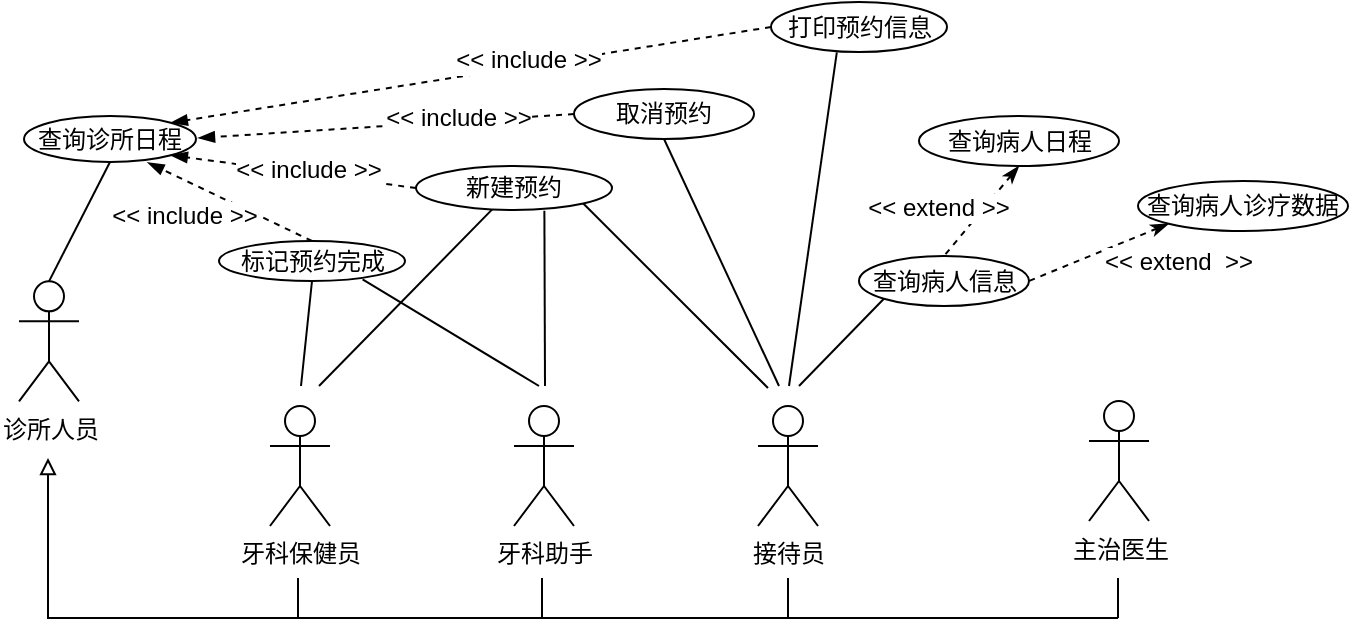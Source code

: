 <mxfile version="12.1.0" type="device" pages="10"><diagram id="77ZW_07QXnR_3LHh7D_N" name="用例图"><mxGraphModel dx="778" dy="600" grid="1" gridSize="10" guides="1" tooltips="1" connect="1" arrows="1" fold="1" page="1" pageScale="1" pageWidth="827" pageHeight="1169" math="0" shadow="0"><root><mxCell id="0"/><mxCell id="1" parent="0"/><mxCell id="6NmwBZyrEyb1_ZnRbMCS-1" value="主治医生" style="shape=umlActor;verticalLabelPosition=bottom;labelBackgroundColor=#ffffff;verticalAlign=top;html=1;outlineConnect=0;" parent="1" vertex="1"><mxGeometry x="615.5" y="771.5" width="30" height="60" as="geometry"/></mxCell><mxCell id="6NmwBZyrEyb1_ZnRbMCS-69" style="edgeStyle=none;rounded=0;orthogonalLoop=1;jettySize=auto;html=1;entryX=0.772;entryY=0.962;entryDx=0;entryDy=0;entryPerimeter=0;endArrow=none;endFill=0;" parent="1" target="6NmwBZyrEyb1_ZnRbMCS-22" edge="1"><mxGeometry relative="1" as="geometry"><mxPoint x="340.5" y="764" as="sourcePoint"/></mxGeometry></mxCell><mxCell id="6NmwBZyrEyb1_ZnRbMCS-71" style="edgeStyle=none;rounded=0;orthogonalLoop=1;jettySize=auto;html=1;entryX=0.655;entryY=1.019;entryDx=0;entryDy=0;entryPerimeter=0;endArrow=none;endFill=0;" parent="1" target="6NmwBZyrEyb1_ZnRbMCS-21" edge="1"><mxGeometry relative="1" as="geometry"><mxPoint x="343.5" y="764" as="sourcePoint"/></mxGeometry></mxCell><mxCell id="6NmwBZyrEyb1_ZnRbMCS-2" value="牙科助手" style="shape=umlActor;verticalLabelPosition=bottom;labelBackgroundColor=#ffffff;verticalAlign=top;html=1;outlineConnect=0;" parent="1" vertex="1"><mxGeometry x="328" y="774" width="30" height="60" as="geometry"/></mxCell><mxCell id="6NmwBZyrEyb1_ZnRbMCS-68" style="edgeStyle=none;rounded=0;orthogonalLoop=1;jettySize=auto;html=1;entryX=0.5;entryY=1;entryDx=0;entryDy=0;endArrow=none;endFill=0;" parent="1" target="6NmwBZyrEyb1_ZnRbMCS-22" edge="1"><mxGeometry relative="1" as="geometry"><mxPoint x="221.5" y="764" as="sourcePoint"/></mxGeometry></mxCell><mxCell id="6NmwBZyrEyb1_ZnRbMCS-70" style="edgeStyle=none;rounded=0;orthogonalLoop=1;jettySize=auto;html=1;entryX=0.395;entryY=0.958;entryDx=0;entryDy=0;entryPerimeter=0;endArrow=none;endFill=0;" parent="1" target="6NmwBZyrEyb1_ZnRbMCS-21" edge="1"><mxGeometry relative="1" as="geometry"><mxPoint x="230.5" y="764" as="sourcePoint"/></mxGeometry></mxCell><mxCell id="6NmwBZyrEyb1_ZnRbMCS-6" value="牙科保健员" style="shape=umlActor;verticalLabelPosition=bottom;labelBackgroundColor=#ffffff;verticalAlign=top;html=1;outlineConnect=0;" parent="1" vertex="1"><mxGeometry x="206" y="774" width="30" height="60" as="geometry"/></mxCell><mxCell id="6NmwBZyrEyb1_ZnRbMCS-47" style="edgeStyle=none;rounded=0;orthogonalLoop=1;jettySize=auto;html=1;entryX=0;entryY=1;entryDx=0;entryDy=0;endArrow=none;endFill=0;" parent="1" target="6NmwBZyrEyb1_ZnRbMCS-35" edge="1"><mxGeometry relative="1" as="geometry"><mxPoint x="470.5" y="764" as="sourcePoint"/></mxGeometry></mxCell><mxCell id="6NmwBZyrEyb1_ZnRbMCS-63" style="edgeStyle=none;rounded=0;orthogonalLoop=1;jettySize=auto;html=1;entryX=0.374;entryY=1.006;entryDx=0;entryDy=0;entryPerimeter=0;endArrow=none;endFill=0;" parent="1" target="6NmwBZyrEyb1_ZnRbMCS-23" edge="1"><mxGeometry relative="1" as="geometry"><mxPoint x="465.5" y="764" as="sourcePoint"/></mxGeometry></mxCell><mxCell id="6NmwBZyrEyb1_ZnRbMCS-64" style="edgeStyle=none;rounded=0;orthogonalLoop=1;jettySize=auto;html=1;entryX=0.5;entryY=1;entryDx=0;entryDy=0;endArrow=none;endFill=0;" parent="1" target="6NmwBZyrEyb1_ZnRbMCS-31" edge="1"><mxGeometry relative="1" as="geometry"><mxPoint x="460.5" y="764" as="sourcePoint"/></mxGeometry></mxCell><mxCell id="6NmwBZyrEyb1_ZnRbMCS-7" value="接待员" style="shape=umlActor;verticalLabelPosition=bottom;labelBackgroundColor=#ffffff;verticalAlign=top;html=1;outlineConnect=0;" parent="1" vertex="1"><mxGeometry x="450" y="774" width="30" height="60" as="geometry"/></mxCell><mxCell id="6NmwBZyrEyb1_ZnRbMCS-8" value="查询诊所日程" style="ellipse;whiteSpace=wrap;html=1;" parent="1" vertex="1"><mxGeometry x="83" y="629" width="86" height="23" as="geometry"/></mxCell><mxCell id="6NmwBZyrEyb1_ZnRbMCS-66" style="edgeStyle=none;rounded=0;orthogonalLoop=1;jettySize=auto;html=1;exitX=0.5;exitY=0;exitDx=0;exitDy=0;exitPerimeter=0;entryX=0.5;entryY=1;entryDx=0;entryDy=0;endArrow=none;endFill=0;" parent="1" source="6NmwBZyrEyb1_ZnRbMCS-9" target="6NmwBZyrEyb1_ZnRbMCS-8" edge="1"><mxGeometry relative="1" as="geometry"/></mxCell><mxCell id="6NmwBZyrEyb1_ZnRbMCS-9" value="诊所人员" style="shape=umlActor;verticalLabelPosition=bottom;labelBackgroundColor=#ffffff;verticalAlign=top;html=1;" parent="1" vertex="1"><mxGeometry x="80.5" y="711.672" width="30" height="60" as="geometry"/></mxCell><mxCell id="6NmwBZyrEyb1_ZnRbMCS-82" style="edgeStyle=none;rounded=0;orthogonalLoop=1;jettySize=auto;html=1;exitX=0;exitY=0.5;exitDx=0;exitDy=0;entryX=1;entryY=1;entryDx=0;entryDy=0;dashed=1;startArrow=none;startFill=0;endArrow=blockThin;endFill=1;" parent="1" source="6NmwBZyrEyb1_ZnRbMCS-21" target="6NmwBZyrEyb1_ZnRbMCS-8" edge="1"><mxGeometry relative="1" as="geometry"/></mxCell><mxCell id="6NmwBZyrEyb1_ZnRbMCS-86" value="&amp;lt;&amp;lt; include &amp;gt;&amp;gt;" style="text;html=1;resizable=0;points=[];align=center;verticalAlign=middle;labelBackgroundColor=#ffffff;" parent="6NmwBZyrEyb1_ZnRbMCS-82" vertex="1" connectable="0"><mxGeometry x="0.204" y="-2" relative="1" as="geometry"><mxPoint x="19" y="3" as="offset"/></mxGeometry></mxCell><mxCell id="iF9eXCppgcIFvXe-hCqy-1" style="rounded=0;orthogonalLoop=1;jettySize=auto;html=1;exitX=1;exitY=1;exitDx=0;exitDy=0;endArrow=none;endFill=0;" parent="1" source="6NmwBZyrEyb1_ZnRbMCS-21" edge="1"><mxGeometry relative="1" as="geometry"><mxPoint x="455" y="765" as="targetPoint"/></mxGeometry></mxCell><mxCell id="6NmwBZyrEyb1_ZnRbMCS-21" value="新建预约" style="ellipse;whiteSpace=wrap;html=1;" parent="1" vertex="1"><mxGeometry x="279" y="654" width="98" height="22" as="geometry"/></mxCell><mxCell id="6NmwBZyrEyb1_ZnRbMCS-83" style="edgeStyle=none;rounded=0;orthogonalLoop=1;jettySize=auto;html=1;exitX=0.5;exitY=0;exitDx=0;exitDy=0;entryX=0.718;entryY=1.009;entryDx=0;entryDy=0;entryPerimeter=0;dashed=1;startArrow=none;startFill=0;endArrow=blockThin;endFill=1;" parent="1" source="6NmwBZyrEyb1_ZnRbMCS-22" target="6NmwBZyrEyb1_ZnRbMCS-8" edge="1"><mxGeometry relative="1" as="geometry"/></mxCell><mxCell id="6NmwBZyrEyb1_ZnRbMCS-88" value="&amp;lt;&amp;lt; include &amp;gt;&amp;gt;" style="text;html=1;resizable=0;points=[];align=center;verticalAlign=middle;labelBackgroundColor=#ffffff;" parent="6NmwBZyrEyb1_ZnRbMCS-83" vertex="1" connectable="0"><mxGeometry x="0.311" y="-1" relative="1" as="geometry"><mxPoint x="-10.5" y="14.5" as="offset"/></mxGeometry></mxCell><mxCell id="6NmwBZyrEyb1_ZnRbMCS-22" value="标记预约完成" style="ellipse;whiteSpace=wrap;html=1;" parent="1" vertex="1"><mxGeometry x="180.5" y="691.5" width="93" height="20" as="geometry"/></mxCell><mxCell id="6NmwBZyrEyb1_ZnRbMCS-80" style="edgeStyle=none;rounded=0;orthogonalLoop=1;jettySize=auto;html=1;exitX=0;exitY=0.5;exitDx=0;exitDy=0;entryX=1;entryY=0;entryDx=0;entryDy=0;startArrow=none;startFill=0;endArrow=blockThin;endFill=1;dashed=1;" parent="1" source="6NmwBZyrEyb1_ZnRbMCS-23" target="6NmwBZyrEyb1_ZnRbMCS-8" edge="1"><mxGeometry relative="1" as="geometry"/></mxCell><mxCell id="6NmwBZyrEyb1_ZnRbMCS-84" value="&amp;lt;&amp;lt; include &amp;gt;&amp;gt;" style="text;html=1;resizable=0;points=[];align=center;verticalAlign=middle;labelBackgroundColor=#ffffff;" parent="6NmwBZyrEyb1_ZnRbMCS-80" vertex="1" connectable="0"><mxGeometry x="-0.087" y="-2" relative="1" as="geometry"><mxPoint x="15.5" y="-3.5" as="offset"/></mxGeometry></mxCell><mxCell id="6NmwBZyrEyb1_ZnRbMCS-23" value="打印预约信息" style="ellipse;whiteSpace=wrap;html=1;" parent="1" vertex="1"><mxGeometry x="456.5" y="572" width="88" height="25" as="geometry"/></mxCell><mxCell id="6NmwBZyrEyb1_ZnRbMCS-81" style="edgeStyle=none;rounded=0;orthogonalLoop=1;jettySize=auto;html=1;exitX=0;exitY=0.5;exitDx=0;exitDy=0;dashed=1;startArrow=none;startFill=0;endArrow=blockThin;endFill=1;" parent="1" source="6NmwBZyrEyb1_ZnRbMCS-31" edge="1"><mxGeometry relative="1" as="geometry"><mxPoint x="170" y="640.0" as="targetPoint"/></mxGeometry></mxCell><mxCell id="6NmwBZyrEyb1_ZnRbMCS-85" value="&amp;lt;&amp;lt; include &amp;gt;&amp;gt;" style="text;html=1;resizable=0;points=[];align=center;verticalAlign=middle;labelBackgroundColor=#ffffff;" parent="6NmwBZyrEyb1_ZnRbMCS-81" vertex="1" connectable="0"><mxGeometry x="-0.086" relative="1" as="geometry"><mxPoint x="27.5" y="-3.5" as="offset"/></mxGeometry></mxCell><mxCell id="6NmwBZyrEyb1_ZnRbMCS-31" value="取消预约" style="ellipse;whiteSpace=wrap;html=1;" parent="1" vertex="1"><mxGeometry x="358" y="615.5" width="90" height="25" as="geometry"/></mxCell><mxCell id="6NmwBZyrEyb1_ZnRbMCS-35" value="查询病人信息" style="ellipse;whiteSpace=wrap;html=1;" parent="1" vertex="1"><mxGeometry x="500.5" y="699" width="85" height="25" as="geometry"/></mxCell><mxCell id="6NmwBZyrEyb1_ZnRbMCS-54" style="edgeStyle=none;rounded=0;orthogonalLoop=1;jettySize=auto;html=1;exitX=0.5;exitY=1;exitDx=0;exitDy=0;entryX=0.5;entryY=0;entryDx=0;entryDy=0;endArrow=none;endFill=0;dashed=1;startArrow=classicThin;startFill=1;" parent="1" source="6NmwBZyrEyb1_ZnRbMCS-39" target="6NmwBZyrEyb1_ZnRbMCS-35" edge="1"><mxGeometry relative="1" as="geometry"/></mxCell><mxCell id="6NmwBZyrEyb1_ZnRbMCS-72" value="&amp;lt;&amp;lt; extend &amp;gt;&amp;gt;" style="text;html=1;resizable=0;points=[];align=center;verticalAlign=middle;labelBackgroundColor=#ffffff;rotation=0;" parent="6NmwBZyrEyb1_ZnRbMCS-54" vertex="1" connectable="0"><mxGeometry x="0.32" y="-2" relative="1" as="geometry"><mxPoint x="-14.5" y="-8" as="offset"/></mxGeometry></mxCell><mxCell id="6NmwBZyrEyb1_ZnRbMCS-39" value="查询病人日程" style="ellipse;whiteSpace=wrap;html=1;" parent="1" vertex="1"><mxGeometry x="530.5" y="629" width="100" height="25" as="geometry"/></mxCell><mxCell id="6NmwBZyrEyb1_ZnRbMCS-53" style="edgeStyle=none;rounded=0;orthogonalLoop=1;jettySize=auto;html=1;exitX=0;exitY=1;exitDx=0;exitDy=0;endArrow=none;endFill=0;entryX=1;entryY=0.5;entryDx=0;entryDy=0;dashed=1;startArrow=classicThin;startFill=1;" parent="1" source="6NmwBZyrEyb1_ZnRbMCS-40" target="6NmwBZyrEyb1_ZnRbMCS-35" edge="1"><mxGeometry relative="1" as="geometry"><mxPoint x="600" y="712" as="targetPoint"/></mxGeometry></mxCell><mxCell id="6NmwBZyrEyb1_ZnRbMCS-73" value="&amp;lt;&amp;lt; extend&amp;nbsp; &amp;gt;&amp;gt;" style="text;html=1;resizable=0;points=[];align=center;verticalAlign=middle;labelBackgroundColor=#ffffff;rotation=0;" parent="6NmwBZyrEyb1_ZnRbMCS-53" vertex="1" connectable="0"><mxGeometry x="-0.439" y="-1" relative="1" as="geometry"><mxPoint x="24.5" y="11.5" as="offset"/></mxGeometry></mxCell><mxCell id="6NmwBZyrEyb1_ZnRbMCS-40" value="查询病人诊疗数据" style="ellipse;whiteSpace=wrap;html=1;" parent="1" vertex="1"><mxGeometry x="640" y="661.5" width="105" height="25" as="geometry"/></mxCell><mxCell id="6NmwBZyrEyb1_ZnRbMCS-74" value="" style="endArrow=none;html=1;rounded=0;endFill=0;startArrow=block;startFill=0;" parent="1" edge="1"><mxGeometry width="50" height="50" relative="1" as="geometry"><mxPoint x="95" y="800" as="sourcePoint"/><mxPoint x="220" y="860" as="targetPoint"/><Array as="points"><mxPoint x="95" y="880"/><mxPoint x="220" y="880"/></Array></mxGeometry></mxCell><mxCell id="6NmwBZyrEyb1_ZnRbMCS-75" value="" style="endArrow=none;html=1;" parent="1" edge="1"><mxGeometry width="50" height="50" relative="1" as="geometry"><mxPoint x="220" y="880" as="sourcePoint"/><mxPoint x="630" y="880" as="targetPoint"/></mxGeometry></mxCell><mxCell id="6NmwBZyrEyb1_ZnRbMCS-76" value="" style="endArrow=none;html=1;" parent="1" edge="1"><mxGeometry width="50" height="50" relative="1" as="geometry"><mxPoint x="342" y="880" as="sourcePoint"/><mxPoint x="342" y="860" as="targetPoint"/></mxGeometry></mxCell><mxCell id="6NmwBZyrEyb1_ZnRbMCS-77" value="" style="endArrow=none;html=1;" parent="1" edge="1"><mxGeometry width="50" height="50" relative="1" as="geometry"><mxPoint x="465" y="880" as="sourcePoint"/><mxPoint x="465" y="860" as="targetPoint"/></mxGeometry></mxCell><mxCell id="6NmwBZyrEyb1_ZnRbMCS-78" value="" style="endArrow=none;html=1;" parent="1" edge="1"><mxGeometry width="50" height="50" relative="1" as="geometry"><mxPoint x="630" y="880" as="sourcePoint"/><mxPoint x="630" y="860" as="targetPoint"/></mxGeometry></mxCell></root></mxGraphModel></diagram><diagram id="ztJBYuQDMC0OkqOTJd6g" name="活动图-查询诊所日程"><mxGraphModel dx="932" dy="721" grid="1" gridSize="10" guides="1" tooltips="1" connect="1" arrows="1" fold="1" page="1" pageScale="1" pageWidth="827" pageHeight="1169" math="0" shadow="0"><root><mxCell id="mCsLAHJUln3MBUo-aoWp-0"/><mxCell id="mCsLAHJUln3MBUo-aoWp-1" parent="mCsLAHJUln3MBUo-aoWp-0"/><mxCell id="bBFN0xg9h87BeL449ZDH-0" value="" style="ellipse;html=1;shape=startState;fillColor=#000000;strokeColor=#ff0000;" parent="mCsLAHJUln3MBUo-aoWp-1" vertex="1"><mxGeometry x="135" y="80" width="30" height="30" as="geometry"/></mxCell><mxCell id="bBFN0xg9h87BeL449ZDH-1" value="" style="edgeStyle=orthogonalEdgeStyle;html=1;verticalAlign=bottom;endArrow=open;endSize=8;strokeColor=#ff0000;entryX=0.5;entryY=0;entryDx=0;entryDy=0;" parent="mCsLAHJUln3MBUo-aoWp-1" source="bBFN0xg9h87BeL449ZDH-0" target="bBFN0xg9h87BeL449ZDH-4" edge="1"><mxGeometry relative="1" as="geometry"><mxPoint x="150" y="160" as="targetPoint"/></mxGeometry></mxCell><mxCell id="bBFN0xg9h87BeL449ZDH-3" value="终端用户界面" style="text;align=center;fontStyle=1;verticalAlign=middle;spacingLeft=3;spacingRight=3;strokeColor=none;rotatable=0;points=[[0,0.5],[1,0.5]];portConstraint=eastwest;" parent="mCsLAHJUln3MBUo-aoWp-1" vertex="1"><mxGeometry x="110" y="40" width="80" height="26" as="geometry"/></mxCell><mxCell id="bBFN0xg9h87BeL449ZDH-4" value="获取待查询日程的起止时间" style="rounded=1;whiteSpace=wrap;html=1;arcSize=40;fontColor=#000000;fillColor=#ffffc0;strokeColor=#ff0000;" parent="mCsLAHJUln3MBUo-aoWp-1" vertex="1"><mxGeometry x="75" y="150" width="150" height="40" as="geometry"/></mxCell><mxCell id="bBFN0xg9h87BeL449ZDH-6" value="预约数据存储服务" style="text;align=center;fontStyle=1;verticalAlign=middle;spacingLeft=3;spacingRight=3;strokeColor=none;rotatable=0;points=[[0,0.5],[1,0.5]];portConstraint=eastwest;" parent="mCsLAHJUln3MBUo-aoWp-1" vertex="1"><mxGeometry x="375" y="40" width="80" height="26" as="geometry"/></mxCell><mxCell id="bBFN0xg9h87BeL449ZDH-14" value="" style="line;strokeWidth=1;fillColor=none;align=left;verticalAlign=middle;spacingTop=-1;spacingLeft=3;spacingRight=3;rotatable=0;labelPosition=right;points=[];portConstraint=eastwest;direction=south;" parent="mCsLAHJUln3MBUo-aoWp-1" vertex="1"><mxGeometry x="290" y="45" width="8" height="495" as="geometry"/></mxCell><mxCell id="bBFN0xg9h87BeL449ZDH-15" value="查询起止时间内的预约" style="rounded=1;whiteSpace=wrap;html=1;arcSize=40;fontColor=#000000;fillColor=#ffffc0;strokeColor=#ff0000;" parent="mCsLAHJUln3MBUo-aoWp-1" vertex="1"><mxGeometry x="350" y="220" width="130" height="40" as="geometry"/></mxCell><mxCell id="bBFN0xg9h87BeL449ZDH-17" value="将预约显示在日程表中" style="rounded=1;whiteSpace=wrap;html=1;arcSize=40;fontColor=#000000;fillColor=#ffffc0;strokeColor=#ff0000;" parent="mCsLAHJUln3MBUo-aoWp-1" vertex="1"><mxGeometry x="82.5" y="300" width="135" height="40" as="geometry"/></mxCell><mxCell id="bBFN0xg9h87BeL449ZDH-21" value="" style="edgeStyle=orthogonalEdgeStyle;html=1;verticalAlign=bottom;endArrow=open;endSize=8;strokeColor=#ff0000;exitX=0.5;exitY=1;exitDx=0;exitDy=0;entryX=1;entryY=0.5;entryDx=0;entryDy=0;" parent="mCsLAHJUln3MBUo-aoWp-1" source="bBFN0xg9h87BeL449ZDH-15" target="bBFN0xg9h87BeL449ZDH-17" edge="1"><mxGeometry relative="1" as="geometry"><mxPoint x="560" y="550" as="targetPoint"/><mxPoint x="510" y="510" as="sourcePoint"/></mxGeometry></mxCell><mxCell id="bBFN0xg9h87BeL449ZDH-24" value="" style="ellipse;html=1;shape=endState;fillColor=#000000;strokeColor=#ff0000;" parent="mCsLAHJUln3MBUo-aoWp-1" vertex="1"><mxGeometry x="135" y="500" width="30" height="30" as="geometry"/></mxCell><mxCell id="bBFN0xg9h87BeL449ZDH-32" value="" style="edgeStyle=orthogonalEdgeStyle;html=1;verticalAlign=bottom;endArrow=open;endSize=8;strokeColor=#ff0000;exitX=0.5;exitY=1;exitDx=0;exitDy=0;entryX=0;entryY=0.5;entryDx=0;entryDy=0;" parent="mCsLAHJUln3MBUo-aoWp-1" source="bBFN0xg9h87BeL449ZDH-4" target="bBFN0xg9h87BeL449ZDH-15" edge="1"><mxGeometry relative="1" as="geometry"><mxPoint x="150" y="250" as="targetPoint"/><mxPoint x="160" y="120" as="sourcePoint"/></mxGeometry></mxCell><mxCell id="3rSI5gJxvfdAwA6Yh5HH-0" value="" style="edgeStyle=orthogonalEdgeStyle;html=1;verticalAlign=bottom;endArrow=open;endSize=8;strokeColor=#ff0000;exitX=0.5;exitY=1;exitDx=0;exitDy=0;entryX=0.5;entryY=0;entryDx=0;entryDy=0;" edge="1" parent="mCsLAHJUln3MBUo-aoWp-1" source="bBFN0xg9h87BeL449ZDH-17" target="4MAVoloYKrHVtbG57q1t-0"><mxGeometry relative="1" as="geometry"><mxPoint x="150" y="410" as="targetPoint"/><mxPoint x="197" y="510" as="sourcePoint"/></mxGeometry></mxCell><mxCell id="4MAVoloYKrHVtbG57q1t-0" value="将日程表按条件过滤显示" style="rounded=1;whiteSpace=wrap;html=1;arcSize=40;fontColor=#000000;fillColor=#ffffc0;strokeColor=#ff0000;" vertex="1" parent="mCsLAHJUln3MBUo-aoWp-1"><mxGeometry x="75" y="400" width="150" height="40" as="geometry"/></mxCell><mxCell id="4MAVoloYKrHVtbG57q1t-1" value="" style="edgeStyle=orthogonalEdgeStyle;html=1;verticalAlign=bottom;endArrow=open;endSize=8;strokeColor=#ff0000;entryX=0.5;entryY=0;entryDx=0;entryDy=0;" edge="1" source="4MAVoloYKrHVtbG57q1t-0" parent="mCsLAHJUln3MBUo-aoWp-1" target="bBFN0xg9h87BeL449ZDH-24"><mxGeometry relative="1" as="geometry"><mxPoint x="150" y="480" as="targetPoint"/></mxGeometry></mxCell><mxCell id="4MAVoloYKrHVtbG57q1t-2" value="" style="edgeStyle=orthogonalEdgeStyle;html=1;verticalAlign=bottom;endArrow=open;endSize=8;strokeColor=#ff0000;exitX=0;exitY=0.5;exitDx=0;exitDy=0;entryX=0;entryY=0.5;entryDx=0;entryDy=0;" edge="1" parent="mCsLAHJUln3MBUo-aoWp-1" source="bBFN0xg9h87BeL449ZDH-17" target="bBFN0xg9h87BeL449ZDH-24"><mxGeometry relative="1" as="geometry"><mxPoint x="160" y="410" as="targetPoint"/><mxPoint x="160" y="350" as="sourcePoint"/><Array as="points"><mxPoint x="40" y="320"/><mxPoint x="40" y="515"/></Array></mxGeometry></mxCell></root></mxGraphModel></diagram><diagram id="XMKf3XpHvybx6-SY6Up3" name="活动图-标记预约完成"><mxGraphModel dx="932" dy="721" grid="1" gridSize="10" guides="1" tooltips="1" connect="1" arrows="1" fold="1" page="1" pageScale="1" pageWidth="827" pageHeight="1169" math="0" shadow="0"><root><mxCell id="JAzTSrhpiOXAblEAigMJ-0"/><mxCell id="JAzTSrhpiOXAblEAigMJ-1" parent="JAzTSrhpiOXAblEAigMJ-0"/><mxCell id="pvd_ajW76OhZMRTcEpw5-0" value="" style="ellipse;html=1;shape=startState;fillColor=#000000;strokeColor=#ff0000;" vertex="1" parent="JAzTSrhpiOXAblEAigMJ-1"><mxGeometry x="115" y="80" width="30" height="30" as="geometry"/></mxCell><mxCell id="pvd_ajW76OhZMRTcEpw5-1" value="" style="edgeStyle=orthogonalEdgeStyle;html=1;verticalAlign=bottom;endArrow=open;endSize=8;strokeColor=#ff0000;entryX=0.5;entryY=0;entryDx=0;entryDy=0;" edge="1" parent="JAzTSrhpiOXAblEAigMJ-1" source="pvd_ajW76OhZMRTcEpw5-0" target="pvd_ajW76OhZMRTcEpw5-6"><mxGeometry relative="1" as="geometry"><mxPoint x="130" y="150" as="targetPoint"/></mxGeometry></mxCell><mxCell id="pvd_ajW76OhZMRTcEpw5-2" value="终端用户界面" style="text;align=center;fontStyle=1;verticalAlign=middle;spacingLeft=3;spacingRight=3;strokeColor=none;rotatable=0;points=[[0,0.5],[1,0.5]];portConstraint=eastwest;" vertex="1" parent="JAzTSrhpiOXAblEAigMJ-1"><mxGeometry x="90" y="40" width="80" height="26" as="geometry"/></mxCell><mxCell id="pvd_ajW76OhZMRTcEpw5-3" value="将日程中选定的预约标记完成" style="rounded=1;whiteSpace=wrap;html=1;arcSize=40;fontColor=#000000;fillColor=#ffffc0;strokeColor=#ff0000;" vertex="1" parent="JAzTSrhpiOXAblEAigMJ-1"><mxGeometry x="290" y="230" width="168" height="40" as="geometry"/></mxCell><mxCell id="pvd_ajW76OhZMRTcEpw5-6" value="查询诊所日程" style="rounded=0;whiteSpace=wrap;html=1;arcSize=40;fontColor=#000000;fillColor=#ffffc0;strokeColor=#ff0000;" vertex="1" parent="JAzTSrhpiOXAblEAigMJ-1"><mxGeometry x="70" y="155" width="120" height="40" as="geometry"/></mxCell><mxCell id="pvd_ajW76OhZMRTcEpw5-7" value="" style="edgeStyle=orthogonalEdgeStyle;html=1;verticalAlign=bottom;endArrow=open;endSize=8;strokeColor=#ff0000;entryX=0;entryY=0.5;entryDx=0;entryDy=0;" edge="1" source="pvd_ajW76OhZMRTcEpw5-6" parent="JAzTSrhpiOXAblEAigMJ-1" target="pvd_ajW76OhZMRTcEpw5-3"><mxGeometry relative="1" as="geometry"><mxPoint x="200" y="250" as="targetPoint"/><Array as="points"><mxPoint x="130" y="250"/></Array></mxGeometry></mxCell><mxCell id="pvd_ajW76OhZMRTcEpw5-4" value="" style="ellipse;html=1;shape=endState;fillColor=#000000;strokeColor=#ff0000;" vertex="1" parent="JAzTSrhpiOXAblEAigMJ-1"><mxGeometry x="359" y="320" width="30" height="30" as="geometry"/></mxCell><mxCell id="V4nhCS0-5IJqe5U15Wkc-0" value="" style="edgeStyle=orthogonalEdgeStyle;html=1;verticalAlign=bottom;endArrow=open;endSize=8;strokeColor=#ff0000;exitX=0.5;exitY=1;exitDx=0;exitDy=0;" edge="1" parent="JAzTSrhpiOXAblEAigMJ-1" source="pvd_ajW76OhZMRTcEpw5-3" target="pvd_ajW76OhZMRTcEpw5-4"><mxGeometry relative="1" as="geometry"><mxPoint x="175" y="400" as="targetPoint"/><mxPoint x="175" y="280" as="sourcePoint"/><Array as="points"/></mxGeometry></mxCell><mxCell id="3IxkuNmGRK2LGZjrPU7F-0" value="预约数据存储服务" style="text;align=center;fontStyle=1;verticalAlign=middle;spacingLeft=3;spacingRight=3;strokeColor=none;rotatable=0;points=[[0,0.5],[1,0.5]];portConstraint=eastwest;" vertex="1" parent="JAzTSrhpiOXAblEAigMJ-1"><mxGeometry x="334" y="40" width="80" height="26" as="geometry"/></mxCell><mxCell id="3IxkuNmGRK2LGZjrPU7F-1" value="" style="line;strokeWidth=1;fillColor=none;align=left;verticalAlign=middle;spacingTop=-1;spacingLeft=3;spacingRight=3;rotatable=0;labelPosition=right;points=[];portConstraint=eastwest;direction=south;" vertex="1" parent="JAzTSrhpiOXAblEAigMJ-1"><mxGeometry x="224" y="45" width="8" height="315" as="geometry"/></mxCell></root></mxGraphModel></diagram><diagram id="NSsz2nye5_wKCsdAfBbz" name="活动图-取消预约"><mxGraphModel dx="792" dy="613" grid="1" gridSize="10" guides="1" tooltips="1" connect="1" arrows="1" fold="1" page="1" pageScale="1" pageWidth="827" pageHeight="1169" math="0" shadow="0"><root><mxCell id="wzwkcT4hwU6bkxEXOV-1-0"/><mxCell id="wzwkcT4hwU6bkxEXOV-1-1" parent="wzwkcT4hwU6bkxEXOV-1-0"/><mxCell id="3fqP87_d_ANFrjmHeB3s-0" value="" style="ellipse;html=1;shape=startState;fillColor=#000000;strokeColor=#ff0000;" vertex="1" parent="wzwkcT4hwU6bkxEXOV-1-1"><mxGeometry x="115" y="80" width="30" height="30" as="geometry"/></mxCell><mxCell id="3fqP87_d_ANFrjmHeB3s-1" value="" style="edgeStyle=orthogonalEdgeStyle;html=1;verticalAlign=bottom;endArrow=open;endSize=8;strokeColor=#ff0000;entryX=0.5;entryY=0;entryDx=0;entryDy=0;" edge="1" parent="wzwkcT4hwU6bkxEXOV-1-1" source="3fqP87_d_ANFrjmHeB3s-0" target="3fqP87_d_ANFrjmHeB3s-4"><mxGeometry relative="1" as="geometry"><mxPoint x="130" y="150" as="targetPoint"/></mxGeometry></mxCell><mxCell id="3fqP87_d_ANFrjmHeB3s-2" value="终端用户界面" style="text;align=center;fontStyle=1;verticalAlign=middle;spacingLeft=3;spacingRight=3;strokeColor=none;rotatable=0;points=[[0,0.5],[1,0.5]];portConstraint=eastwest;" vertex="1" parent="wzwkcT4hwU6bkxEXOV-1-1"><mxGeometry x="90" y="40" width="80" height="26" as="geometry"/></mxCell><mxCell id="3fqP87_d_ANFrjmHeB3s-3" value="将日程中选定的预约取消" style="rounded=1;whiteSpace=wrap;html=1;arcSize=40;fontColor=#000000;fillColor=#ffffc0;strokeColor=#ff0000;" vertex="1" parent="wzwkcT4hwU6bkxEXOV-1-1"><mxGeometry x="290" y="230" width="168" height="40" as="geometry"/></mxCell><mxCell id="3fqP87_d_ANFrjmHeB3s-4" value="查询诊所日程" style="rounded=0;whiteSpace=wrap;html=1;arcSize=40;fontColor=#000000;fillColor=#ffffc0;strokeColor=#ff0000;comic=0;" vertex="1" parent="wzwkcT4hwU6bkxEXOV-1-1"><mxGeometry x="70" y="155" width="120" height="40" as="geometry"/></mxCell><mxCell id="3fqP87_d_ANFrjmHeB3s-5" value="" style="edgeStyle=orthogonalEdgeStyle;html=1;verticalAlign=bottom;endArrow=open;endSize=8;strokeColor=#ff0000;entryX=0;entryY=0.5;entryDx=0;entryDy=0;" edge="1" parent="wzwkcT4hwU6bkxEXOV-1-1" source="3fqP87_d_ANFrjmHeB3s-4" target="3fqP87_d_ANFrjmHeB3s-3"><mxGeometry relative="1" as="geometry"><mxPoint x="200" y="250" as="targetPoint"/><Array as="points"><mxPoint x="130" y="250"/></Array></mxGeometry></mxCell><mxCell id="3fqP87_d_ANFrjmHeB3s-6" value="" style="ellipse;html=1;shape=endState;fillColor=#000000;strokeColor=#ff0000;" vertex="1" parent="wzwkcT4hwU6bkxEXOV-1-1"><mxGeometry x="359" y="320" width="30" height="30" as="geometry"/></mxCell><mxCell id="3fqP87_d_ANFrjmHeB3s-7" value="" style="edgeStyle=orthogonalEdgeStyle;html=1;verticalAlign=bottom;endArrow=open;endSize=8;strokeColor=#ff0000;exitX=0.5;exitY=1;exitDx=0;exitDy=0;" edge="1" parent="wzwkcT4hwU6bkxEXOV-1-1" source="3fqP87_d_ANFrjmHeB3s-3" target="3fqP87_d_ANFrjmHeB3s-6"><mxGeometry relative="1" as="geometry"><mxPoint x="175" y="400" as="targetPoint"/><mxPoint x="175" y="280" as="sourcePoint"/><Array as="points"/></mxGeometry></mxCell><mxCell id="3fqP87_d_ANFrjmHeB3s-8" value="预约数据存储服务" style="text;align=center;fontStyle=1;verticalAlign=middle;spacingLeft=3;spacingRight=3;strokeColor=none;rotatable=0;points=[[0,0.5],[1,0.5]];portConstraint=eastwest;" vertex="1" parent="wzwkcT4hwU6bkxEXOV-1-1"><mxGeometry x="334" y="40" width="80" height="26" as="geometry"/></mxCell><mxCell id="3fqP87_d_ANFrjmHeB3s-9" value="" style="line;strokeWidth=1;fillColor=none;align=left;verticalAlign=middle;spacingTop=-1;spacingLeft=3;spacingRight=3;rotatable=0;labelPosition=right;points=[];portConstraint=eastwest;direction=south;" vertex="1" parent="wzwkcT4hwU6bkxEXOV-1-1"><mxGeometry x="224" y="45" width="8" height="315" as="geometry"/></mxCell></root></mxGraphModel></diagram><diagram id="qNcpNnIvKW-CiSX9iZDc" name="活动图-打印预约信息"><mxGraphModel dx="1131" dy="876" grid="1" gridSize="10" guides="1" tooltips="1" connect="1" arrows="1" fold="1" page="1" pageScale="1" pageWidth="827" pageHeight="1169" math="0" shadow="0"><root><mxCell id="KVABucJDf0zl_uhOYOEu-0"/><mxCell id="KVABucJDf0zl_uhOYOEu-1" parent="KVABucJDf0zl_uhOYOEu-0"/><mxCell id="rVESEYhuKD4GAQ66FPDA-0" value="" style="ellipse;html=1;shape=startState;fillColor=#000000;strokeColor=#ff0000;" vertex="1" parent="KVABucJDf0zl_uhOYOEu-1"><mxGeometry x="115" y="80" width="30" height="30" as="geometry"/></mxCell><mxCell id="rVESEYhuKD4GAQ66FPDA-1" value="" style="edgeStyle=orthogonalEdgeStyle;html=1;verticalAlign=bottom;endArrow=open;endSize=8;strokeColor=#ff0000;entryX=0.5;entryY=0;entryDx=0;entryDy=0;" edge="1" parent="KVABucJDf0zl_uhOYOEu-1" source="rVESEYhuKD4GAQ66FPDA-0" target="rVESEYhuKD4GAQ66FPDA-4"><mxGeometry relative="1" as="geometry"><mxPoint x="130" y="150" as="targetPoint"/></mxGeometry></mxCell><mxCell id="rVESEYhuKD4GAQ66FPDA-2" value="终端用户界面" style="text;align=center;fontStyle=1;verticalAlign=middle;spacingLeft=3;spacingRight=3;strokeColor=none;rotatable=0;points=[[0,0.5],[1,0.5]];portConstraint=eastwest;" vertex="1" parent="KVABucJDf0zl_uhOYOEu-1"><mxGeometry x="90" y="40" width="80" height="26" as="geometry"/></mxCell><mxCell id="rVESEYhuKD4GAQ66FPDA-3" value="打印在日程中选定的预约的信息" style="rounded=1;whiteSpace=wrap;html=1;arcSize=40;fontColor=#000000;fillColor=#ffffc0;strokeColor=#ff0000;" vertex="1" parent="KVABucJDf0zl_uhOYOEu-1"><mxGeometry x="279" y="230" width="190" height="40" as="geometry"/></mxCell><mxCell id="rVESEYhuKD4GAQ66FPDA-4" value="查询诊所日程" style="rounded=0;whiteSpace=wrap;html=1;arcSize=40;fontColor=#000000;fillColor=#ffffc0;strokeColor=#ff0000;" vertex="1" parent="KVABucJDf0zl_uhOYOEu-1"><mxGeometry x="70" y="155" width="120" height="40" as="geometry"/></mxCell><mxCell id="rVESEYhuKD4GAQ66FPDA-5" value="" style="edgeStyle=orthogonalEdgeStyle;html=1;verticalAlign=bottom;endArrow=open;endSize=8;strokeColor=#ff0000;entryX=0;entryY=0.5;entryDx=0;entryDy=0;" edge="1" parent="KVABucJDf0zl_uhOYOEu-1" source="rVESEYhuKD4GAQ66FPDA-4" target="rVESEYhuKD4GAQ66FPDA-3"><mxGeometry relative="1" as="geometry"><mxPoint x="200" y="250" as="targetPoint"/><Array as="points"><mxPoint x="130" y="250"/></Array></mxGeometry></mxCell><mxCell id="rVESEYhuKD4GAQ66FPDA-6" value="" style="ellipse;html=1;shape=endState;fillColor=#000000;strokeColor=#ff0000;" vertex="1" parent="KVABucJDf0zl_uhOYOEu-1"><mxGeometry x="359" y="320" width="30" height="30" as="geometry"/></mxCell><mxCell id="rVESEYhuKD4GAQ66FPDA-7" value="" style="edgeStyle=orthogonalEdgeStyle;html=1;verticalAlign=bottom;endArrow=open;endSize=8;strokeColor=#ff0000;exitX=0.5;exitY=1;exitDx=0;exitDy=0;" edge="1" parent="KVABucJDf0zl_uhOYOEu-1" source="rVESEYhuKD4GAQ66FPDA-3" target="rVESEYhuKD4GAQ66FPDA-6"><mxGeometry relative="1" as="geometry"><mxPoint x="175" y="400" as="targetPoint"/><mxPoint x="175" y="280" as="sourcePoint"/><Array as="points"/></mxGeometry></mxCell><mxCell id="rVESEYhuKD4GAQ66FPDA-8" value="打印服务" style="text;align=center;fontStyle=1;verticalAlign=middle;spacingLeft=3;spacingRight=3;strokeColor=none;rotatable=0;points=[[0,0.5],[1,0.5]];portConstraint=eastwest;" vertex="1" parent="KVABucJDf0zl_uhOYOEu-1"><mxGeometry x="334" y="40" width="80" height="26" as="geometry"/></mxCell><mxCell id="rVESEYhuKD4GAQ66FPDA-9" value="" style="line;strokeWidth=1;fillColor=none;align=left;verticalAlign=middle;spacingTop=-1;spacingLeft=3;spacingRight=3;rotatable=0;labelPosition=right;points=[];portConstraint=eastwest;direction=south;" vertex="1" parent="KVABucJDf0zl_uhOYOEu-1"><mxGeometry x="224" y="45" width="8" height="315" as="geometry"/></mxCell></root></mxGraphModel></diagram><diagram id="tuZBW1T-Qw3fBM4uXfm3" name="活动图-新建预约"><mxGraphModel dx="1320" dy="1022" grid="1" gridSize="10" guides="1" tooltips="1" connect="1" arrows="1" fold="1" page="1" pageScale="1" pageWidth="827" pageHeight="1169" math="0" shadow="0"><root><mxCell id="MGqNu9i1qVTVIorV-txf-0"/><mxCell id="MGqNu9i1qVTVIorV-txf-1" parent="MGqNu9i1qVTVIorV-txf-0"/><mxCell id="bUM-L-DKVwfK9oQlzCkA-0" value="" style="ellipse;html=1;shape=startState;fillColor=#000000;strokeColor=#ff0000;" parent="MGqNu9i1qVTVIorV-txf-1" vertex="1"><mxGeometry x="120" y="80" width="30" height="30" as="geometry"/></mxCell><mxCell id="bUM-L-DKVwfK9oQlzCkA-2" value="终端用户界面" style="text;align=center;fontStyle=1;verticalAlign=middle;spacingLeft=3;spacingRight=3;strokeColor=none;rotatable=0;points=[[0,0.5],[1,0.5]];portConstraint=eastwest;" parent="MGqNu9i1qVTVIorV-txf-1" vertex="1"><mxGeometry x="95" y="40" width="80" height="26" as="geometry"/></mxCell><mxCell id="bUM-L-DKVwfK9oQlzCkA-3" value="设置新建的预约的日期和时间" style="rounded=1;whiteSpace=wrap;html=1;arcSize=40;fontColor=#000000;fillColor=#ffffc0;strokeColor=#ff0000;" parent="MGqNu9i1qVTVIorV-txf-1" vertex="1"><mxGeometry x="50" y="550" width="160" height="40" as="geometry"/></mxCell><mxCell id="bUM-L-DKVwfK9oQlzCkA-4" value="日程数据存储服务" style="text;align=center;fontStyle=1;verticalAlign=middle;spacingLeft=3;spacingRight=3;strokeColor=none;rotatable=0;points=[[0,0.5],[1,0.5]];portConstraint=eastwest;" parent="MGqNu9i1qVTVIorV-txf-1" vertex="1"><mxGeometry x="580" y="40" width="80" height="26" as="geometry"/></mxCell><mxCell id="bUM-L-DKVwfK9oQlzCkA-8" value="" style="line;strokeWidth=1;fillColor=none;align=left;verticalAlign=middle;spacingTop=-1;spacingLeft=3;spacingRight=3;rotatable=0;labelPosition=right;points=[];portConstraint=eastwest;direction=south;" parent="MGqNu9i1qVTVIorV-txf-1" vertex="1"><mxGeometry x="270" y="45" width="8" height="905" as="geometry"/></mxCell><mxCell id="bUM-L-DKVwfK9oQlzCkA-25" value="" style="rhombus;whiteSpace=wrap;html=1;fillColor=#ffffc0;strokeColor=#ff0000;" parent="MGqNu9i1qVTVIorV-txf-1" vertex="1"><mxGeometry x="598.5" y="730" width="43" height="40" as="geometry"/></mxCell><mxCell id="bUM-L-DKVwfK9oQlzCkA-27" value="&amp;nbsp;[ 无冲突 ]" style="edgeStyle=orthogonalEdgeStyle;html=1;align=left;verticalAlign=top;endArrow=open;endSize=8;strokeColor=#ff0000;entryX=0.5;entryY=0;entryDx=0;entryDy=0;" parent="MGqNu9i1qVTVIorV-txf-1" source="bUM-L-DKVwfK9oQlzCkA-25" target="bUM-L-DKVwfK9oQlzCkA-29" edge="1"><mxGeometry x="-1" relative="1" as="geometry"><mxPoint x="350" y="830" as="targetPoint"/></mxGeometry></mxCell><mxCell id="bUM-L-DKVwfK9oQlzCkA-29" value="将预约添加到日程表" style="rounded=1;whiteSpace=wrap;html=1;arcSize=40;fontColor=#000000;fillColor=#ffffc0;strokeColor=#ff0000;" parent="MGqNu9i1qVTVIorV-txf-1" vertex="1"><mxGeometry x="560" y="820" width="120" height="40" as="geometry"/></mxCell><mxCell id="bUM-L-DKVwfK9oQlzCkA-30" value="" style="edgeStyle=orthogonalEdgeStyle;html=1;verticalAlign=bottom;endArrow=open;endSize=8;strokeColor=#ff0000;entryX=0.5;entryY=0;entryDx=0;entryDy=0;" parent="MGqNu9i1qVTVIorV-txf-1" source="bUM-L-DKVwfK9oQlzCkA-29" target="bUM-L-DKVwfK9oQlzCkA-31" edge="1"><mxGeometry relative="1" as="geometry"><mxPoint x="370" y="890" as="targetPoint"/></mxGeometry></mxCell><mxCell id="bUM-L-DKVwfK9oQlzCkA-31" value="" style="ellipse;html=1;shape=endState;fillColor=#000000;strokeColor=#ff0000;" parent="MGqNu9i1qVTVIorV-txf-1" vertex="1"><mxGeometry x="605" y="910" width="30" height="30" as="geometry"/></mxCell><mxCell id="oXXcn4UGdQpX4h2ozsZt-0" value="获取病人信息" style="rounded=1;whiteSpace=wrap;html=1;arcSize=40;fontColor=#000000;fillColor=#ffffc0;strokeColor=#ff0000;" vertex="1" parent="MGqNu9i1qVTVIorV-txf-1"><mxGeometry x="75" y="160" width="120" height="40" as="geometry"/></mxCell><mxCell id="oXXcn4UGdQpX4h2ozsZt-1" value="" style="edgeStyle=orthogonalEdgeStyle;html=1;verticalAlign=bottom;endArrow=open;endSize=8;strokeColor=#ff0000;entryX=0;entryY=0.5;entryDx=0;entryDy=0;" edge="1" source="oXXcn4UGdQpX4h2ozsZt-0" parent="MGqNu9i1qVTVIorV-txf-1" target="KGRy-6xiBExIhOS0GHr2-0"><mxGeometry relative="1" as="geometry"><mxPoint x="135" y="260" as="targetPoint"/><Array as="points"><mxPoint x="135" y="240"/></Array></mxGeometry></mxCell><mxCell id="oXXcn4UGdQpX4h2ozsZt-5" value="" style="edgeStyle=orthogonalEdgeStyle;html=1;verticalAlign=bottom;endArrow=open;endSize=8;strokeColor=#ff0000;exitX=0.5;exitY=1;exitDx=0;exitDy=0;entryX=0.5;entryY=0;entryDx=0;entryDy=0;" edge="1" parent="MGqNu9i1qVTVIorV-txf-1" source="bUM-L-DKVwfK9oQlzCkA-0" target="oXXcn4UGdQpX4h2ozsZt-0"><mxGeometry relative="1" as="geometry"><mxPoint x="145" y="270" as="targetPoint"/><mxPoint x="145" y="210" as="sourcePoint"/></mxGeometry></mxCell><mxCell id="KGRy-6xiBExIhOS0GHr2-0" value="查询病人信息是否存在" style="rounded=1;whiteSpace=wrap;html=1;arcSize=40;fontColor=#000000;fillColor=#ffffc0;strokeColor=#ff0000;" vertex="1" parent="MGqNu9i1qVTVIorV-txf-1"><mxGeometry x="310" y="220" width="140" height="40" as="geometry"/></mxCell><mxCell id="KGRy-6xiBExIhOS0GHr2-1" value="" style="edgeStyle=orthogonalEdgeStyle;html=1;verticalAlign=bottom;endArrow=open;endSize=8;strokeColor=#ff0000;entryX=0.5;entryY=0;entryDx=0;entryDy=0;" edge="1" source="KGRy-6xiBExIhOS0GHr2-0" parent="MGqNu9i1qVTVIorV-txf-1" target="U4szJlx7QDZRpJ610KtO-0"><mxGeometry relative="1" as="geometry"><mxPoint x="510" y="270" as="targetPoint"/><Array as="points"><mxPoint x="380" y="270"/><mxPoint x="380" y="270"/></Array></mxGeometry></mxCell><mxCell id="U4szJlx7QDZRpJ610KtO-0" value="" style="rhombus;whiteSpace=wrap;html=1;fillColor=#ffffc0;strokeColor=#ff0000;" vertex="1" parent="MGqNu9i1qVTVIorV-txf-1"><mxGeometry x="360" y="305" width="40" height="40" as="geometry"/></mxCell><mxCell id="U4szJlx7QDZRpJ610KtO-2" value="[ 不存在或已过时 ]" style="edgeStyle=orthogonalEdgeStyle;html=1;align=left;verticalAlign=top;endArrow=open;endSize=8;strokeColor=#ff0000;entryX=0.5;entryY=0;entryDx=0;entryDy=0;" edge="1" source="U4szJlx7QDZRpJ610KtO-0" parent="MGqNu9i1qVTVIorV-txf-1" target="U4szJlx7QDZRpJ610KtO-4"><mxGeometry x="-1" relative="1" as="geometry"><mxPoint x="380" y="370" as="targetPoint"/></mxGeometry></mxCell><mxCell id="U4szJlx7QDZRpJ610KtO-4" value="登记或更新病人信息" style="rounded=1;whiteSpace=wrap;html=1;arcSize=40;fontColor=#000000;fillColor=#ffffc0;strokeColor=#ff0000;" vertex="1" parent="MGqNu9i1qVTVIorV-txf-1"><mxGeometry x="320" y="390" width="120" height="40" as="geometry"/></mxCell><mxCell id="U4szJlx7QDZRpJ610KtO-5" value="" style="edgeStyle=orthogonalEdgeStyle;html=1;verticalAlign=bottom;endArrow=open;endSize=8;strokeColor=#ff0000;entryX=1;entryY=0.5;entryDx=0;entryDy=0;" edge="1" source="U4szJlx7QDZRpJ610KtO-4" parent="MGqNu9i1qVTVIorV-txf-1" target="bUM-L-DKVwfK9oQlzCkA-3"><mxGeometry relative="1" as="geometry"><mxPoint x="380" y="470" as="targetPoint"/><Array as="points"><mxPoint x="380" y="570"/></Array></mxGeometry></mxCell><mxCell id="U4szJlx7QDZRpJ610KtO-6" value="[ 已存在 ]" style="edgeStyle=orthogonalEdgeStyle;html=1;align=left;verticalAlign=top;endArrow=open;endSize=8;strokeColor=#ff0000;exitX=0;exitY=0.5;exitDx=0;exitDy=0;entryX=0.5;entryY=0;entryDx=0;entryDy=0;" edge="1" parent="MGqNu9i1qVTVIorV-txf-1" source="U4szJlx7QDZRpJ610KtO-0" target="k-xeuI5AA5zrdtWV5UzI-0"><mxGeometry x="-0.696" y="-20" relative="1" as="geometry"><mxPoint x="130" y="470" as="targetPoint"/><mxPoint x="455" y="340" as="sourcePoint"/><mxPoint as="offset"/></mxGeometry></mxCell><mxCell id="U4szJlx7QDZRpJ610KtO-8" value="检查时间冲突" style="rounded=1;whiteSpace=wrap;html=1;arcSize=40;fontColor=#000000;fillColor=#ffffc0;strokeColor=#ff0000;" vertex="1" parent="MGqNu9i1qVTVIorV-txf-1"><mxGeometry x="560" y="640" width="120" height="40" as="geometry"/></mxCell><mxCell id="U4szJlx7QDZRpJ610KtO-12" value="" style="line;strokeWidth=1;fillColor=none;align=left;verticalAlign=middle;spacingTop=-1;spacingLeft=3;spacingRight=3;rotatable=0;labelPosition=right;points=[];portConstraint=eastwest;direction=south;" vertex="1" parent="MGqNu9i1qVTVIorV-txf-1"><mxGeometry x="490" y="45" width="8" height="905" as="geometry"/></mxCell><mxCell id="U4szJlx7QDZRpJ610KtO-13" value="病人数据存储服务" style="text;align=center;fontStyle=1;verticalAlign=middle;spacingLeft=3;spacingRight=3;strokeColor=none;rotatable=0;points=[[0,0.5],[1,0.5]];portConstraint=eastwest;" vertex="1" parent="MGqNu9i1qVTVIorV-txf-1"><mxGeometry x="345" y="40" width="80" height="26" as="geometry"/></mxCell><mxCell id="U4szJlx7QDZRpJ610KtO-14" value="" style="edgeStyle=orthogonalEdgeStyle;html=1;verticalAlign=bottom;endArrow=open;endSize=8;strokeColor=#ff0000;entryX=0;entryY=0.5;entryDx=0;entryDy=0;exitX=0.5;exitY=1;exitDx=0;exitDy=0;" edge="1" parent="MGqNu9i1qVTVIorV-txf-1" source="bUM-L-DKVwfK9oQlzCkA-3" target="U4szJlx7QDZRpJ610KtO-8"><mxGeometry relative="1" as="geometry"><mxPoint x="220" y="613.5" as="targetPoint"/><mxPoint x="385" y="563.5" as="sourcePoint"/><Array as="points"><mxPoint x="130" y="660"/></Array></mxGeometry></mxCell><mxCell id="U4szJlx7QDZRpJ610KtO-15" value="&amp;nbsp;[ 有冲突 ]" style="edgeStyle=orthogonalEdgeStyle;html=1;align=left;verticalAlign=top;endArrow=open;endSize=8;strokeColor=#ff0000;entryX=0;entryY=0.5;entryDx=0;entryDy=0;exitX=0;exitY=0.5;exitDx=0;exitDy=0;" edge="1" parent="MGqNu9i1qVTVIorV-txf-1" source="bUM-L-DKVwfK9oQlzCkA-25" target="bUM-L-DKVwfK9oQlzCkA-3"><mxGeometry x="0.528" y="-510" relative="1" as="geometry"><mxPoint x="625" y="853.5" as="targetPoint"/><mxPoint x="625" y="803.5" as="sourcePoint"/><Array as="points"><mxPoint x="15" y="750"/><mxPoint x="15" y="570"/></Array><mxPoint as="offset"/></mxGeometry></mxCell><mxCell id="U4szJlx7QDZRpJ610KtO-16" value="" style="edgeStyle=orthogonalEdgeStyle;html=1;verticalAlign=bottom;endArrow=open;endSize=8;strokeColor=#ff0000;entryX=0.5;entryY=0;entryDx=0;entryDy=0;exitX=0.5;exitY=1;exitDx=0;exitDy=0;" edge="1" parent="MGqNu9i1qVTVIorV-txf-1" source="U4szJlx7QDZRpJ610KtO-8" target="bUM-L-DKVwfK9oQlzCkA-25"><mxGeometry relative="1" as="geometry"><mxPoint x="630" y="920" as="targetPoint"/><mxPoint x="630" y="870" as="sourcePoint"/></mxGeometry></mxCell><mxCell id="k-xeuI5AA5zrdtWV5UzI-0" value="查询并显示诊所日程" style="rounded=0;whiteSpace=wrap;html=1;arcSize=40;fontColor=#000000;fillColor=#ffffc0;strokeColor=#ff0000;comic=0;" vertex="1" parent="MGqNu9i1qVTVIorV-txf-1"><mxGeometry x="70" y="460" width="120" height="40" as="geometry"/></mxCell><mxCell id="k-xeuI5AA5zrdtWV5UzI-1" value="" style="edgeStyle=orthogonalEdgeStyle;html=1;verticalAlign=bottom;endArrow=open;endSize=8;strokeColor=#ff0000;entryX=0.5;entryY=0;entryDx=0;entryDy=0;" edge="1" source="k-xeuI5AA5zrdtWV5UzI-0" parent="MGqNu9i1qVTVIorV-txf-1" target="bUM-L-DKVwfK9oQlzCkA-3"><mxGeometry relative="1" as="geometry"><mxPoint x="130" y="570" as="targetPoint"/></mxGeometry></mxCell></root></mxGraphModel></diagram><diagram id="sxMIKvLGxbIzOh4Bnt6Z" name="活动图-查询病人信息"><mxGraphModel dx="1131" dy="876" grid="1" gridSize="10" guides="1" tooltips="1" connect="1" arrows="1" fold="1" page="1" pageScale="1" pageWidth="827" pageHeight="1169" math="0" shadow="0"><root><mxCell id="hFuqwj8EyYwdq4IRVluD-0"/><mxCell id="hFuqwj8EyYwdq4IRVluD-1" parent="hFuqwj8EyYwdq4IRVluD-0"/><mxCell id="3cG1axmsgCQADd3puu-J-0" value="" style="ellipse;html=1;shape=startState;fillColor=#000000;strokeColor=#ff0000;" parent="hFuqwj8EyYwdq4IRVluD-1" vertex="1"><mxGeometry x="200" y="80" width="30" height="30" as="geometry"/></mxCell><mxCell id="3cG1axmsgCQADd3puu-J-1" value="" style="edgeStyle=orthogonalEdgeStyle;html=1;verticalAlign=bottom;endArrow=open;endSize=8;strokeColor=#ff0000;entryX=0.5;entryY=0;entryDx=0;entryDy=0;" parent="hFuqwj8EyYwdq4IRVluD-1" source="3cG1axmsgCQADd3puu-J-0" target="3cG1axmsgCQADd3puu-J-3" edge="1"><mxGeometry relative="1" as="geometry"><mxPoint x="215" y="160" as="targetPoint"/></mxGeometry></mxCell><mxCell id="3cG1axmsgCQADd3puu-J-2" value="终端用户界面" style="text;align=center;fontStyle=1;verticalAlign=middle;spacingLeft=3;spacingRight=3;strokeColor=none;rotatable=0;points=[[0,0.5],[1,0.5]];portConstraint=eastwest;" parent="hFuqwj8EyYwdq4IRVluD-1" vertex="1"><mxGeometry x="175" y="40" width="80" height="26" as="geometry"/></mxCell><mxCell id="3cG1axmsgCQADd3puu-J-3" value="获取病人姓名或其他关键字" style="rounded=1;whiteSpace=wrap;html=1;arcSize=40;fontColor=#000000;fillColor=#ffffc0;strokeColor=#ff0000;" parent="hFuqwj8EyYwdq4IRVluD-1" vertex="1"><mxGeometry x="130" y="150" width="170" height="40" as="geometry"/></mxCell><mxCell id="3cG1axmsgCQADd3puu-J-4" value="病人数据存储服务" style="text;align=center;fontStyle=1;verticalAlign=middle;spacingLeft=3;spacingRight=3;strokeColor=none;rotatable=0;points=[[0,0.5],[1,0.5]];portConstraint=eastwest;" parent="hFuqwj8EyYwdq4IRVluD-1" vertex="1"><mxGeometry x="425" y="40" width="80" height="26" as="geometry"/></mxCell><mxCell id="3cG1axmsgCQADd3puu-J-5" value="" style="line;strokeWidth=1;fillColor=none;align=left;verticalAlign=middle;spacingTop=-1;spacingLeft=3;spacingRight=3;rotatable=0;labelPosition=right;points=[];portConstraint=eastwest;direction=south;" parent="hFuqwj8EyYwdq4IRVluD-1" vertex="1"><mxGeometry x="350" y="45" width="8" height="525" as="geometry"/></mxCell><mxCell id="3cG1axmsgCQADd3puu-J-6" value="" style="edgeStyle=orthogonalEdgeStyle;html=1;verticalAlign=bottom;endArrow=open;endSize=8;strokeColor=#ff0000;exitX=0.5;exitY=1;exitDx=0;exitDy=0;entryX=0;entryY=0.5;entryDx=0;entryDy=0;" parent="hFuqwj8EyYwdq4IRVluD-1" source="3cG1axmsgCQADd3puu-J-3" target="NZriFzc6SdOM_AN4uoxV-0" edge="1"><mxGeometry relative="1" as="geometry"><mxPoint x="170" y="260" as="targetPoint"/><mxPoint x="195" y="230" as="sourcePoint"/></mxGeometry></mxCell><mxCell id="3cG1axmsgCQADd3puu-J-7" value="" style="rhombus;whiteSpace=wrap;html=1;fillColor=#ffffc0;strokeColor=#ff0000;" parent="hFuqwj8EyYwdq4IRVluD-1" vertex="1"><mxGeometry x="445" y="310" width="40" height="40" as="geometry"/></mxCell><mxCell id="3cG1axmsgCQADd3puu-J-8" value="[ 搜索无结果 ]" style="edgeStyle=orthogonalEdgeStyle;html=1;align=left;verticalAlign=bottom;endArrow=open;endSize=8;strokeColor=#ff0000;entryX=1;entryY=0.5;entryDx=0;entryDy=0;" parent="hFuqwj8EyYwdq4IRVluD-1" source="3cG1axmsgCQADd3puu-J-7" target="NZriFzc6SdOM_AN4uoxV-2" edge="1"><mxGeometry x="-0.552" y="-10" relative="1" as="geometry"><mxPoint x="110" y="330" as="targetPoint"/><mxPoint as="offset"/></mxGeometry></mxCell><mxCell id="3cG1axmsgCQADd3puu-J-9" value="&amp;nbsp;[ 搜索有结果 ]" style="edgeStyle=orthogonalEdgeStyle;html=1;align=left;verticalAlign=top;endArrow=open;endSize=8;strokeColor=#ff0000;entryX=0.5;entryY=0;entryDx=0;entryDy=0;" parent="hFuqwj8EyYwdq4IRVluD-1" source="3cG1axmsgCQADd3puu-J-7" target="3cG1axmsgCQADd3puu-J-10" edge="1"><mxGeometry x="-1" relative="1" as="geometry"><mxPoint x="465" y="410" as="targetPoint"/></mxGeometry></mxCell><mxCell id="3cG1axmsgCQADd3puu-J-10" value="显示病人信息" style="rounded=1;whiteSpace=wrap;html=1;arcSize=40;fontColor=#000000;fillColor=#ffffc0;strokeColor=#ff0000;" parent="hFuqwj8EyYwdq4IRVluD-1" vertex="1"><mxGeometry x="405" y="420" width="120" height="40" as="geometry"/></mxCell><mxCell id="3cG1axmsgCQADd3puu-J-11" value="" style="edgeStyle=orthogonalEdgeStyle;html=1;verticalAlign=bottom;endArrow=open;endSize=8;strokeColor=#ff0000;entryX=0.5;entryY=0;entryDx=0;entryDy=0;" parent="hFuqwj8EyYwdq4IRVluD-1" source="3cG1axmsgCQADd3puu-J-10" target="3cG1axmsgCQADd3puu-J-12" edge="1"><mxGeometry relative="1" as="geometry"><mxPoint x="478" y="726.5" as="targetPoint"/></mxGeometry></mxCell><mxCell id="3cG1axmsgCQADd3puu-J-12" value="" style="ellipse;html=1;shape=endState;fillColor=#000000;strokeColor=#ff0000;" parent="hFuqwj8EyYwdq4IRVluD-1" vertex="1"><mxGeometry x="450" y="530" width="30" height="30" as="geometry"/></mxCell><mxCell id="NZriFzc6SdOM_AN4uoxV-0" value="搜索病人信息" style="rounded=1;whiteSpace=wrap;html=1;arcSize=40;fontColor=#000000;fillColor=#ffffc0;strokeColor=#ff0000;comic=0;" vertex="1" parent="hFuqwj8EyYwdq4IRVluD-1"><mxGeometry x="405" y="213" width="120" height="40" as="geometry"/></mxCell><mxCell id="NZriFzc6SdOM_AN4uoxV-1" value="" style="edgeStyle=orthogonalEdgeStyle;html=1;verticalAlign=bottom;endArrow=open;endSize=8;strokeColor=#ff0000;entryX=0.5;entryY=0;entryDx=0;entryDy=0;" edge="1" source="NZriFzc6SdOM_AN4uoxV-0" parent="hFuqwj8EyYwdq4IRVluD-1" target="3cG1axmsgCQADd3puu-J-7"><mxGeometry relative="1" as="geometry"><mxPoint x="465" y="313" as="targetPoint"/><Array as="points"><mxPoint x="465" y="310"/><mxPoint x="465" y="310"/></Array></mxGeometry></mxCell><mxCell id="NZriFzc6SdOM_AN4uoxV-2" value="" style="rhombus;whiteSpace=wrap;html=1;fillColor=#ffffc0;strokeColor=#ff0000;rounded=0;comic=0;" vertex="1" parent="hFuqwj8EyYwdq4IRVluD-1"><mxGeometry x="40" y="310" width="40" height="40" as="geometry"/></mxCell><mxCell id="NZriFzc6SdOM_AN4uoxV-3" value="[ 重新输入信息搜索 ]" style="edgeStyle=orthogonalEdgeStyle;html=1;align=left;verticalAlign=bottom;endArrow=open;endSize=8;strokeColor=#ff0000;entryX=0;entryY=0.5;entryDx=0;entryDy=0;" edge="1" source="NZriFzc6SdOM_AN4uoxV-2" parent="hFuqwj8EyYwdq4IRVluD-1" target="3cG1axmsgCQADd3puu-J-3"><mxGeometry x="-1" relative="1" as="geometry"><mxPoint x="90" y="150" as="targetPoint"/><Array as="points"><mxPoint x="60" y="170"/></Array></mxGeometry></mxCell><mxCell id="NZriFzc6SdOM_AN4uoxV-4" value="[ 放弃查询 ]&amp;nbsp;" style="edgeStyle=orthogonalEdgeStyle;html=1;align=left;verticalAlign=top;endArrow=open;endSize=8;strokeColor=#ff0000;entryX=0;entryY=0.5;entryDx=0;entryDy=0;" edge="1" source="NZriFzc6SdOM_AN4uoxV-2" parent="hFuqwj8EyYwdq4IRVluD-1" target="3cG1axmsgCQADd3puu-J-12"><mxGeometry x="-1" relative="1" as="geometry"><mxPoint x="150" y="520" as="targetPoint"/><Array as="points"><mxPoint x="60" y="545"/></Array></mxGeometry></mxCell></root></mxGraphModel></diagram><diagram id="TXcMKEM4WUDne-RMN9er" name="状态图-预约"><mxGraphModel dx="792" dy="613" grid="1" gridSize="10" guides="1" tooltips="1" connect="1" arrows="1" fold="1" page="1" pageScale="1" pageWidth="827" pageHeight="1169" math="0" shadow="0"><root><mxCell id="VxrgIYcTSNkrGIfFkh1l-0"/><mxCell id="VxrgIYcTSNkrGIfFkh1l-1" parent="VxrgIYcTSNkrGIfFkh1l-0"/><mxCell id="Ihvd0HoZ-_yu21QiBq7J-0" value="" style="ellipse;html=1;shape=startState;fillColor=#000000;strokeColor=#ff0000;rounded=0;comic=0;" vertex="1" parent="VxrgIYcTSNkrGIfFkh1l-1"><mxGeometry x="330" y="110" width="30" height="30" as="geometry"/></mxCell><mxCell id="Ihvd0HoZ-_yu21QiBq7J-1" value="" style="edgeStyle=orthogonalEdgeStyle;html=1;verticalAlign=bottom;endArrow=open;endSize=8;strokeColor=#ff0000;entryX=0.5;entryY=0;entryDx=0;entryDy=0;" edge="1" source="Ihvd0HoZ-_yu21QiBq7J-0" parent="VxrgIYcTSNkrGIfFkh1l-1" target="Ihvd0HoZ-_yu21QiBq7J-2"><mxGeometry relative="1" as="geometry"><mxPoint x="345" y="200" as="targetPoint"/></mxGeometry></mxCell><mxCell id="Ihvd0HoZ-_yu21QiBq7J-2" value="初始" style="rounded=1;whiteSpace=wrap;html=1;arcSize=40;fontColor=#000000;fillColor=#ffffc0;strokeColor=#ff0000;comic=0;" vertex="1" parent="VxrgIYcTSNkrGIfFkh1l-1"><mxGeometry x="285" y="205" width="120" height="40" as="geometry"/></mxCell><mxCell id="Ihvd0HoZ-_yu21QiBq7J-3" value="" style="edgeStyle=orthogonalEdgeStyle;html=1;verticalAlign=bottom;endArrow=open;endSize=8;strokeColor=#ff0000;entryX=0.5;entryY=0;entryDx=0;entryDy=0;" edge="1" source="Ihvd0HoZ-_yu21QiBq7J-2" parent="VxrgIYcTSNkrGIfFkh1l-1" target="Ihvd0HoZ-_yu21QiBq7J-4"><mxGeometry relative="1" as="geometry"><mxPoint x="345" y="290" as="targetPoint"/><Array as="points"><mxPoint x="225" y="225"/></Array></mxGeometry></mxCell><mxCell id="Ihvd0HoZ-_yu21QiBq7J-4" value="完成" style="rounded=1;whiteSpace=wrap;html=1;arcSize=40;fontColor=#000000;fillColor=#ffffc0;strokeColor=#ff0000;comic=0;" vertex="1" parent="VxrgIYcTSNkrGIfFkh1l-1"><mxGeometry x="165" y="290" width="120" height="40" as="geometry"/></mxCell><mxCell id="Ihvd0HoZ-_yu21QiBq7J-15" value="新建预约" style="text;html=1;resizable=0;points=[];autosize=1;align=left;verticalAlign=top;spacingTop=-4;" vertex="1" parent="VxrgIYcTSNkrGIfFkh1l-1"><mxGeometry x="353" y="162.5" width="60" height="20" as="geometry"/></mxCell><mxCell id="Ihvd0HoZ-_yu21QiBq7J-17" value="取消" style="rounded=1;whiteSpace=wrap;html=1;arcSize=40;fontColor=#000000;fillColor=#ffffc0;strokeColor=#ff0000;comic=0;" vertex="1" parent="VxrgIYcTSNkrGIfFkh1l-1"><mxGeometry x="405" y="290" width="120" height="40" as="geometry"/></mxCell><mxCell id="Ihvd0HoZ-_yu21QiBq7J-19" value="" style="ellipse;html=1;shape=endState;fillColor=#000000;strokeColor=#ff0000;rounded=0;comic=0;" vertex="1" parent="VxrgIYcTSNkrGIfFkh1l-1"><mxGeometry x="330" y="370" width="30" height="30" as="geometry"/></mxCell><mxCell id="Ihvd0HoZ-_yu21QiBq7J-21" value="" style="edgeStyle=orthogonalEdgeStyle;html=1;verticalAlign=bottom;endArrow=open;endSize=8;strokeColor=#ff0000;entryX=0.5;entryY=0;entryDx=0;entryDy=0;exitX=1;exitY=0.5;exitDx=0;exitDy=0;" edge="1" parent="VxrgIYcTSNkrGIfFkh1l-1" source="Ihvd0HoZ-_yu21QiBq7J-2" target="Ihvd0HoZ-_yu21QiBq7J-17"><mxGeometry relative="1" as="geometry"><mxPoint x="510" y="290" as="targetPoint"/><mxPoint x="570" y="225" as="sourcePoint"/></mxGeometry></mxCell><mxCell id="Ihvd0HoZ-_yu21QiBq7J-22" value="" style="edgeStyle=orthogonalEdgeStyle;html=1;verticalAlign=bottom;endArrow=open;endSize=8;strokeColor=#ff0000;entryX=0;entryY=0.5;entryDx=0;entryDy=0;exitX=0.5;exitY=1;exitDx=0;exitDy=0;" edge="1" parent="VxrgIYcTSNkrGIfFkh1l-1" source="Ihvd0HoZ-_yu21QiBq7J-4" target="Ihvd0HoZ-_yu21QiBq7J-19"><mxGeometry relative="1" as="geometry"><mxPoint x="235" y="300" as="targetPoint"/><mxPoint x="295" y="235" as="sourcePoint"/></mxGeometry></mxCell><mxCell id="Ihvd0HoZ-_yu21QiBq7J-23" value="" style="edgeStyle=orthogonalEdgeStyle;html=1;verticalAlign=bottom;endArrow=open;endSize=8;strokeColor=#ff0000;entryX=1;entryY=0.5;entryDx=0;entryDy=0;exitX=0.5;exitY=1;exitDx=0;exitDy=0;" edge="1" parent="VxrgIYcTSNkrGIfFkh1l-1" source="Ihvd0HoZ-_yu21QiBq7J-17" target="Ihvd0HoZ-_yu21QiBq7J-19"><mxGeometry relative="1" as="geometry"><mxPoint x="545" y="455" as="targetPoint"/><mxPoint x="490" y="385" as="sourcePoint"/></mxGeometry></mxCell><mxCell id="Ihvd0HoZ-_yu21QiBq7J-24" value="标记完成" style="text;html=1;resizable=0;points=[];autosize=1;align=left;verticalAlign=top;spacingTop=-4;" vertex="1" parent="VxrgIYcTSNkrGIfFkh1l-1"><mxGeometry x="165" y="245" width="60" height="20" as="geometry"/></mxCell><mxCell id="Ihvd0HoZ-_yu21QiBq7J-25" value="取消预约" style="text;html=1;resizable=0;points=[];autosize=1;align=left;verticalAlign=top;spacingTop=-4;" vertex="1" parent="VxrgIYcTSNkrGIfFkh1l-1"><mxGeometry x="471" y="245" width="60" height="20" as="geometry"/></mxCell></root></mxGraphModel></diagram><diagram id="THaFG6HuqXG9PyFcRIvS" name="顺序图"><mxGraphModel dx="453" dy="350" grid="1" gridSize="10" guides="1" tooltips="1" connect="1" arrows="1" fold="1" page="1" pageScale="1" pageWidth="827" pageHeight="1169" math="0" shadow="0"><root><mxCell id="kJucgN06HRD6Z5VCm_NS-0"/><mxCell id="kJucgN06HRD6Z5VCm_NS-1" parent="kJucgN06HRD6Z5VCm_NS-0"/><mxCell id="AcAGHYY4lc-SEqzkcWll-0" value="的" style="swimlane;fontStyle=1;align=center;verticalAlign=top;childLayout=stackLayout;horizontal=1;startSize=26;horizontalStack=0;resizeParent=1;resizeParentMax=0;resizeLast=0;collapsible=1;marginBottom=0;rounded=0;comic=0;" vertex="1" parent="kJucgN06HRD6Z5VCm_NS-1"><mxGeometry x="260" y="180" width="160" height="78" as="geometry"><mxRectangle x="260" y="180" width="90" height="26" as="alternateBounds"/></mxGeometry></mxCell><mxCell id="AcAGHYY4lc-SEqzkcWll-5" value="+ item: attribute" style="text;strokeColor=none;fillColor=none;align=left;verticalAlign=top;spacingLeft=4;spacingRight=4;overflow=hidden;rotatable=0;points=[[0,0.5],[1,0.5]];portConstraint=eastwest;rounded=0;comic=0;" vertex="1" parent="AcAGHYY4lc-SEqzkcWll-0"><mxGeometry y="26" width="160" height="26" as="geometry"/></mxCell><mxCell id="AcAGHYY4lc-SEqzkcWll-6" value="+ item: attribute" style="text;strokeColor=none;fillColor=none;align=left;verticalAlign=top;spacingLeft=4;spacingRight=4;overflow=hidden;rotatable=0;points=[[0,0.5],[1,0.5]];portConstraint=eastwest;rounded=0;comic=0;" vertex="1" parent="AcAGHYY4lc-SEqzkcWll-0"><mxGeometry y="52" width="160" height="26" as="geometry"/></mxCell></root></mxGraphModel></diagram><diagram id="7sE8UAudu05s5QGD3C59" name="分析类图"><mxGraphModel dx="932" dy="721" grid="1" gridSize="10" guides="1" tooltips="1" connect="1" arrows="1" fold="1" page="1" pageScale="1" pageWidth="827" pageHeight="1169" math="0" shadow="0"><root><mxCell id="T6CD0nCC34MScpYv-IAn-0"/><mxCell id="T6CD0nCC34MScpYv-IAn-1" parent="T6CD0nCC34MScpYv-IAn-0"/><mxCell id="zzuFbuHEd9bbFzNYhQMz-50" style="edgeStyle=orthogonalEdgeStyle;rounded=0;orthogonalLoop=1;jettySize=auto;html=1;exitX=0.5;exitY=1;exitDx=0;exitDy=0;entryX=0.5;entryY=0;entryDx=0;entryDy=0;startArrow=none;startFill=0;endArrow=classic;endFill=1;" edge="1" parent="T6CD0nCC34MScpYv-IAn-1" source="zzuFbuHEd9bbFzNYhQMz-3" target="zzuFbuHEd9bbFzNYhQMz-32"><mxGeometry relative="1" as="geometry"/></mxCell><mxCell id="zzuFbuHEd9bbFzNYhQMz-3" value="&lt;&lt; boundary &gt;&gt; 终端用户界面" style="swimlane;fontStyle=1;align=center;verticalAlign=top;childLayout=stackLayout;horizontal=1;startSize=26;horizontalStack=0;resizeParent=1;resizeParentMax=0;resizeLast=0;collapsible=1;marginBottom=0;" vertex="1" parent="T6CD0nCC34MScpYv-IAn-1"><mxGeometry x="356" y="70" width="180" height="86" as="geometry"/></mxCell><mxCell id="zzuFbuHEd9bbFzNYhQMz-5" value="" style="line;strokeWidth=1;fillColor=none;align=left;verticalAlign=middle;spacingTop=-1;spacingLeft=3;spacingRight=3;rotatable=0;labelPosition=right;points=[];portConstraint=eastwest;" vertex="1" parent="zzuFbuHEd9bbFzNYhQMz-3"><mxGeometry y="26" width="180" height="8" as="geometry"/></mxCell><mxCell id="zzuFbuHEd9bbFzNYhQMz-6" value="+ 显示信息()" style="text;strokeColor=none;fillColor=none;align=left;verticalAlign=top;spacingLeft=4;spacingRight=4;overflow=hidden;rotatable=0;points=[[0,0.5],[1,0.5]];portConstraint=eastwest;" vertex="1" parent="zzuFbuHEd9bbFzNYhQMz-3"><mxGeometry y="34" width="180" height="26" as="geometry"/></mxCell><mxCell id="zzuFbuHEd9bbFzNYhQMz-15" value="+ 转发用户命令()" style="text;strokeColor=none;fillColor=none;align=left;verticalAlign=top;spacingLeft=4;spacingRight=4;overflow=hidden;rotatable=0;points=[[0,0.5],[1,0.5]];portConstraint=eastwest;" vertex="1" parent="zzuFbuHEd9bbFzNYhQMz-3"><mxGeometry y="60" width="180" height="26" as="geometry"/></mxCell><mxCell id="zzuFbuHEd9bbFzNYhQMz-16" value="&lt;&lt; entity &gt;&gt; 预约" style="swimlane;fontStyle=1;align=center;verticalAlign=top;childLayout=stackLayout;horizontal=1;startSize=26;horizontalStack=0;resizeParent=1;resizeParentMax=0;resizeLast=0;collapsible=1;marginBottom=0;" vertex="1" parent="T6CD0nCC34MScpYv-IAn-1"><mxGeometry x="96" y="409" width="160" height="112" as="geometry"/></mxCell><mxCell id="zzuFbuHEd9bbFzNYhQMz-17" value="+ 起始时间" style="text;strokeColor=none;fillColor=none;align=left;verticalAlign=top;spacingLeft=4;spacingRight=4;overflow=hidden;rotatable=0;points=[[0,0.5],[1,0.5]];portConstraint=eastwest;" vertex="1" parent="zzuFbuHEd9bbFzNYhQMz-16"><mxGeometry y="26" width="160" height="26" as="geometry"/></mxCell><mxCell id="zzuFbuHEd9bbFzNYhQMz-47" value="+ 持续时间" style="text;strokeColor=none;fillColor=none;align=left;verticalAlign=top;spacingLeft=4;spacingRight=4;overflow=hidden;rotatable=0;points=[[0,0.5],[1,0.5]];portConstraint=eastwest;" vertex="1" parent="zzuFbuHEd9bbFzNYhQMz-16"><mxGeometry y="52" width="160" height="26" as="geometry"/></mxCell><mxCell id="zzuFbuHEd9bbFzNYhQMz-48" value="+ 状态 {初始, 完成, 取消}" style="text;strokeColor=none;fillColor=none;align=left;verticalAlign=top;spacingLeft=4;spacingRight=4;overflow=hidden;rotatable=0;points=[[0,0.5],[1,0.5]];portConstraint=eastwest;" vertex="1" parent="zzuFbuHEd9bbFzNYhQMz-16"><mxGeometry y="78" width="160" height="26" as="geometry"/></mxCell><mxCell id="zzuFbuHEd9bbFzNYhQMz-18" value="" style="line;strokeWidth=1;fillColor=none;align=left;verticalAlign=middle;spacingTop=-1;spacingLeft=3;spacingRight=3;rotatable=0;labelPosition=right;points=[];portConstraint=eastwest;" vertex="1" parent="zzuFbuHEd9bbFzNYhQMz-16"><mxGeometry y="104" width="160" height="8" as="geometry"/></mxCell><mxCell id="zzuFbuHEd9bbFzNYhQMz-52" style="edgeStyle=orthogonalEdgeStyle;rounded=0;orthogonalLoop=1;jettySize=auto;html=1;exitX=0.5;exitY=1;exitDx=0;exitDy=0;entryX=0.5;entryY=0;entryDx=0;entryDy=0;startArrow=none;startFill=0;endArrow=classic;endFill=1;" edge="1" parent="T6CD0nCC34MScpYv-IAn-1" source="zzuFbuHEd9bbFzNYhQMz-24" target="zzuFbuHEd9bbFzNYhQMz-16"><mxGeometry relative="1" as="geometry"/></mxCell><mxCell id="zzuFbuHEd9bbFzNYhQMz-24" value="&lt;&lt; control &gt;&gt; 预约数据存储服务" style="swimlane;fontStyle=1;align=center;verticalAlign=top;childLayout=stackLayout;horizontal=1;startSize=26;horizontalStack=0;resizeParent=1;resizeParentMax=0;resizeLast=0;collapsible=1;marginBottom=0;" vertex="1" parent="T6CD0nCC34MScpYv-IAn-1"><mxGeometry x="81" y="210" width="190" height="112" as="geometry"/></mxCell><mxCell id="zzuFbuHEd9bbFzNYhQMz-26" value="" style="line;strokeWidth=1;fillColor=none;align=left;verticalAlign=middle;spacingTop=-1;spacingLeft=3;spacingRight=3;rotatable=0;labelPosition=right;points=[];portConstraint=eastwest;" vertex="1" parent="zzuFbuHEd9bbFzNYhQMz-24"><mxGeometry y="26" width="190" height="8" as="geometry"/></mxCell><mxCell id="zzuFbuHEd9bbFzNYhQMz-54" value="+ 查询预约()" style="text;strokeColor=none;fillColor=none;align=left;verticalAlign=top;spacingLeft=4;spacingRight=4;overflow=hidden;rotatable=0;points=[[0,0.5],[1,0.5]];portConstraint=eastwest;" vertex="1" parent="zzuFbuHEd9bbFzNYhQMz-24"><mxGeometry y="34" width="190" height="26" as="geometry"/></mxCell><mxCell id="zzuFbuHEd9bbFzNYhQMz-27" value="+ 检查时间冲突()" style="text;strokeColor=none;fillColor=none;align=left;verticalAlign=top;spacingLeft=4;spacingRight=4;overflow=hidden;rotatable=0;points=[[0,0.5],[1,0.5]];portConstraint=eastwest;" vertex="1" parent="zzuFbuHEd9bbFzNYhQMz-24"><mxGeometry y="60" width="190" height="26" as="geometry"/></mxCell><mxCell id="zzuFbuHEd9bbFzNYhQMz-53" value="+ 新建预约()" style="text;strokeColor=none;fillColor=none;align=left;verticalAlign=top;spacingLeft=4;spacingRight=4;overflow=hidden;rotatable=0;points=[[0,0.5],[1,0.5]];portConstraint=eastwest;" vertex="1" parent="zzuFbuHEd9bbFzNYhQMz-24"><mxGeometry y="86" width="190" height="26" as="geometry"/></mxCell><mxCell id="zzuFbuHEd9bbFzNYhQMz-28" value="&lt;&lt; control &gt;&gt; 打印服务" style="swimlane;fontStyle=1;align=center;verticalAlign=top;childLayout=stackLayout;horizontal=1;startSize=26;horizontalStack=0;resizeParent=1;resizeParentMax=0;resizeLast=0;collapsible=1;marginBottom=0;" vertex="1" parent="T6CD0nCC34MScpYv-IAn-1"><mxGeometry x="586" y="210" width="160" height="60" as="geometry"/></mxCell><mxCell id="zzuFbuHEd9bbFzNYhQMz-30" value="" style="line;strokeWidth=1;fillColor=none;align=left;verticalAlign=middle;spacingTop=-1;spacingLeft=3;spacingRight=3;rotatable=0;labelPosition=right;points=[];portConstraint=eastwest;" vertex="1" parent="zzuFbuHEd9bbFzNYhQMz-28"><mxGeometry y="26" width="160" height="8" as="geometry"/></mxCell><mxCell id="zzuFbuHEd9bbFzNYhQMz-31" value="+ 打印()" style="text;strokeColor=none;fillColor=none;align=left;verticalAlign=top;spacingLeft=4;spacingRight=4;overflow=hidden;rotatable=0;points=[[0,0.5],[1,0.5]];portConstraint=eastwest;" vertex="1" parent="zzuFbuHEd9bbFzNYhQMz-28"><mxGeometry y="34" width="160" height="26" as="geometry"/></mxCell><mxCell id="zzuFbuHEd9bbFzNYhQMz-44" style="edgeStyle=orthogonalEdgeStyle;rounded=0;orthogonalLoop=1;jettySize=auto;html=1;exitX=0.5;exitY=1;exitDx=0;exitDy=0;entryX=0.5;entryY=0;entryDx=0;entryDy=0;endArrow=classic;endFill=1;startArrow=none;startFill=0;" edge="1" parent="T6CD0nCC34MScpYv-IAn-1" source="zzuFbuHEd9bbFzNYhQMz-32" target="zzuFbuHEd9bbFzNYhQMz-37"><mxGeometry relative="1" as="geometry"/></mxCell><mxCell id="zzuFbuHEd9bbFzNYhQMz-32" value="&lt;&lt; control &gt;&gt; 病人数据存储服务" style="swimlane;fontStyle=1;align=center;verticalAlign=top;childLayout=stackLayout;horizontal=1;startSize=26;horizontalStack=0;resizeParent=1;resizeParentMax=0;resizeLast=0;collapsible=1;marginBottom=0;" vertex="1" parent="T6CD0nCC34MScpYv-IAn-1"><mxGeometry x="351" y="209.048" width="190" height="114" as="geometry"/></mxCell><mxCell id="zzuFbuHEd9bbFzNYhQMz-34" value="" style="line;strokeWidth=1;fillColor=none;align=left;verticalAlign=middle;spacingTop=-1;spacingLeft=3;spacingRight=3;rotatable=0;labelPosition=right;points=[];portConstraint=eastwest;" vertex="1" parent="zzuFbuHEd9bbFzNYhQMz-32"><mxGeometry y="26" width="190" height="10" as="geometry"/></mxCell><mxCell id="zzuFbuHEd9bbFzNYhQMz-56" value="+ 新建病人()" style="text;strokeColor=none;fillColor=none;align=left;verticalAlign=top;spacingLeft=4;spacingRight=4;overflow=hidden;rotatable=0;points=[[0,0.5],[1,0.5]];portConstraint=eastwest;" vertex="1" parent="zzuFbuHEd9bbFzNYhQMz-32"><mxGeometry y="36" width="190" height="26" as="geometry"/></mxCell><mxCell id="zzuFbuHEd9bbFzNYhQMz-35" value="+ 根据姓名查找病人()" style="text;strokeColor=none;fillColor=none;align=left;verticalAlign=top;spacingLeft=4;spacingRight=4;overflow=hidden;rotatable=0;points=[[0,0.5],[1,0.5]];portConstraint=eastwest;" vertex="1" parent="zzuFbuHEd9bbFzNYhQMz-32"><mxGeometry y="62" width="190" height="26" as="geometry"/></mxCell><mxCell id="zzuFbuHEd9bbFzNYhQMz-45" value="+ 根据联系方式查找病人()" style="text;strokeColor=none;fillColor=none;align=left;verticalAlign=top;spacingLeft=4;spacingRight=4;overflow=hidden;rotatable=0;points=[[0,0.5],[1,0.5]];portConstraint=eastwest;" vertex="1" parent="zzuFbuHEd9bbFzNYhQMz-32"><mxGeometry y="88" width="190" height="26" as="geometry"/></mxCell><mxCell id="zzuFbuHEd9bbFzNYhQMz-37" value="&lt;&lt; entity &gt;&gt; 病人" style="swimlane;fontStyle=1;align=center;verticalAlign=top;childLayout=stackLayout;horizontal=1;startSize=26;horizontalStack=0;resizeParent=1;resizeParentMax=0;resizeLast=0;collapsible=1;marginBottom=0;" vertex="1" parent="T6CD0nCC34MScpYv-IAn-1"><mxGeometry x="366" y="400" width="160" height="112" as="geometry"/></mxCell><mxCell id="zzuFbuHEd9bbFzNYhQMz-33" value="+ 姓名" style="text;strokeColor=none;fillColor=none;align=left;verticalAlign=top;spacingLeft=4;spacingRight=4;overflow=hidden;rotatable=0;points=[[0,0.5],[1,0.5]];portConstraint=eastwest;" vertex="1" parent="zzuFbuHEd9bbFzNYhQMz-37"><mxGeometry y="26" width="160" height="26" as="geometry"/></mxCell><mxCell id="zzuFbuHEd9bbFzNYhQMz-41" value="+ 联系方式" style="text;strokeColor=none;fillColor=none;align=left;verticalAlign=top;spacingLeft=4;spacingRight=4;overflow=hidden;rotatable=0;points=[[0,0.5],[1,0.5]];portConstraint=eastwest;" vertex="1" parent="zzuFbuHEd9bbFzNYhQMz-37"><mxGeometry y="52" width="160" height="26" as="geometry"/></mxCell><mxCell id="zzuFbuHEd9bbFzNYhQMz-38" value="+ 日程" style="text;strokeColor=none;fillColor=none;align=left;verticalAlign=top;spacingLeft=4;spacingRight=4;overflow=hidden;rotatable=0;points=[[0,0.5],[1,0.5]];portConstraint=eastwest;" vertex="1" parent="zzuFbuHEd9bbFzNYhQMz-37"><mxGeometry y="78" width="160" height="26" as="geometry"/></mxCell><mxCell id="zzuFbuHEd9bbFzNYhQMz-39" value="" style="line;strokeWidth=1;fillColor=none;align=left;verticalAlign=middle;spacingTop=-1;spacingLeft=3;spacingRight=3;rotatable=0;labelPosition=right;points=[];portConstraint=eastwest;" vertex="1" parent="zzuFbuHEd9bbFzNYhQMz-37"><mxGeometry y="104" width="160" height="8" as="geometry"/></mxCell><mxCell id="zzuFbuHEd9bbFzNYhQMz-46" style="edgeStyle=orthogonalEdgeStyle;rounded=0;orthogonalLoop=1;jettySize=auto;html=1;exitX=0;exitY=0.5;exitDx=0;exitDy=0;startArrow=none;startFill=0;endArrow=none;endFill=0;entryX=1;entryY=0.5;entryDx=0;entryDy=0;" edge="1" parent="T6CD0nCC34MScpYv-IAn-1" source="zzuFbuHEd9bbFzNYhQMz-41" target="zzuFbuHEd9bbFzNYhQMz-16"><mxGeometry relative="1" as="geometry"><mxPoint x="326" y="444.0" as="targetPoint"/></mxGeometry></mxCell><mxCell id="zzuFbuHEd9bbFzNYhQMz-49" style="edgeStyle=orthogonalEdgeStyle;rounded=0;orthogonalLoop=1;jettySize=auto;html=1;exitX=0;exitY=0.5;exitDx=0;exitDy=0;entryX=0.5;entryY=0;entryDx=0;entryDy=0;startArrow=none;startFill=0;endArrow=classic;endFill=1;" edge="1" parent="T6CD0nCC34MScpYv-IAn-1" source="zzuFbuHEd9bbFzNYhQMz-6" target="zzuFbuHEd9bbFzNYhQMz-24"><mxGeometry relative="1" as="geometry"/></mxCell><mxCell id="zzuFbuHEd9bbFzNYhQMz-51" style="edgeStyle=orthogonalEdgeStyle;rounded=0;orthogonalLoop=1;jettySize=auto;html=1;exitX=1;exitY=0.5;exitDx=0;exitDy=0;entryX=0.5;entryY=0;entryDx=0;entryDy=0;startArrow=none;startFill=0;endArrow=classic;endFill=1;" edge="1" parent="T6CD0nCC34MScpYv-IAn-1" source="zzuFbuHEd9bbFzNYhQMz-6" target="zzuFbuHEd9bbFzNYhQMz-28"><mxGeometry relative="1" as="geometry"/></mxCell></root></mxGraphModel></diagram></mxfile>